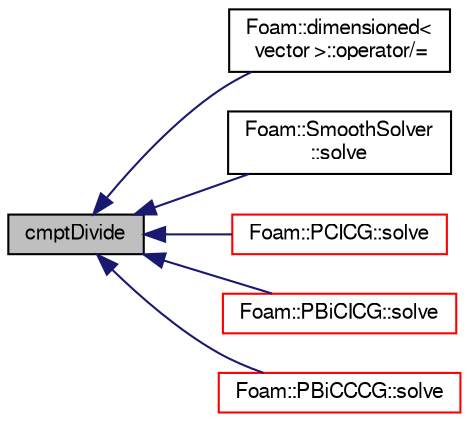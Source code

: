 digraph "cmptDivide"
{
  bgcolor="transparent";
  edge [fontname="FreeSans",fontsize="10",labelfontname="FreeSans",labelfontsize="10"];
  node [fontname="FreeSans",fontsize="10",shape=record];
  rankdir="LR";
  Node3447 [label="cmptDivide",height=0.2,width=0.4,color="black", fillcolor="grey75", style="filled", fontcolor="black"];
  Node3447 -> Node3448 [dir="back",color="midnightblue",fontsize="10",style="solid",fontname="FreeSans"];
  Node3448 [label="Foam::dimensioned\<\l vector \>::operator/=",height=0.2,width=0.4,color="black",URL="$a26366.html#a974af988e2b06b3a8f644ba16dadbe4f"];
  Node3447 -> Node3449 [dir="back",color="midnightblue",fontsize="10",style="solid",fontname="FreeSans"];
  Node3449 [label="Foam::SmoothSolver\l::solve",height=0.2,width=0.4,color="black",URL="$a26846.html#af2a8369a85a8532bb0c9d431c0b6e7ff",tooltip="Solve the matrix with this solver. "];
  Node3447 -> Node3450 [dir="back",color="midnightblue",fontsize="10",style="solid",fontname="FreeSans"];
  Node3450 [label="Foam::PCICG::solve",height=0.2,width=0.4,color="red",URL="$a26842.html#af2a8369a85a8532bb0c9d431c0b6e7ff",tooltip="Solve the matrix with this solver. "];
  Node3447 -> Node3452 [dir="back",color="midnightblue",fontsize="10",style="solid",fontname="FreeSans"];
  Node3452 [label="Foam::PBiCICG::solve",height=0.2,width=0.4,color="red",URL="$a26838.html#af2a8369a85a8532bb0c9d431c0b6e7ff",tooltip="Solve the matrix with this solver. "];
  Node3447 -> Node3454 [dir="back",color="midnightblue",fontsize="10",style="solid",fontname="FreeSans"];
  Node3454 [label="Foam::PBiCCCG::solve",height=0.2,width=0.4,color="red",URL="$a26834.html#af2a8369a85a8532bb0c9d431c0b6e7ff",tooltip="Solve the matrix with this solver. "];
}
